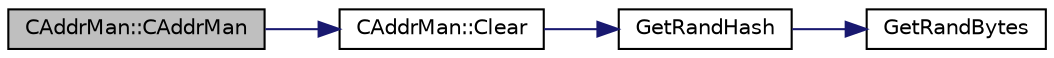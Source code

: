 digraph "CAddrMan::CAddrMan"
{
  edge [fontname="Helvetica",fontsize="10",labelfontname="Helvetica",labelfontsize="10"];
  node [fontname="Helvetica",fontsize="10",shape=record];
  rankdir="LR";
  Node0 [label="CAddrMan::CAddrMan",height=0.2,width=0.4,color="black", fillcolor="grey75", style="filled", fontcolor="black"];
  Node0 -> Node1 [color="midnightblue",fontsize="10",style="solid",fontname="Helvetica"];
  Node1 [label="CAddrMan::Clear",height=0.2,width=0.4,color="black", fillcolor="white", style="filled",URL="$class_c_addr_man.html#a53c27520b7f8c6fa817c2fa869dd4e25"];
  Node1 -> Node2 [color="midnightblue",fontsize="10",style="solid",fontname="Helvetica"];
  Node2 [label="GetRandHash",height=0.2,width=0.4,color="black", fillcolor="white", style="filled",URL="$random_8cpp.html#af3aedae75efabb170337a497457f7ecf"];
  Node2 -> Node3 [color="midnightblue",fontsize="10",style="solid",fontname="Helvetica"];
  Node3 [label="GetRandBytes",height=0.2,width=0.4,color="black", fillcolor="white", style="filled",URL="$random_8cpp.html#ada0c29949c4d1ac0cc027d93c4771423",tooltip="Functions to gather random data via the OpenSSL PRNG. "];
}
